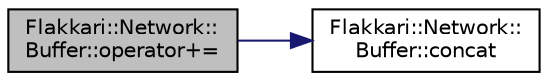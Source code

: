 digraph "Flakkari::Network::Buffer::operator+="
{
 // LATEX_PDF_SIZE
  edge [fontname="Helvetica",fontsize="10",labelfontname="Helvetica",labelfontsize="10"];
  node [fontname="Helvetica",fontsize="10",shape=record];
  rankdir="LR";
  Node1 [label="Flakkari::Network::\lBuffer::operator+=",height=0.2,width=0.4,color="black", fillcolor="grey75", style="filled", fontcolor="black",tooltip="Concatenate two buffers together."];
  Node1 -> Node2 [color="midnightblue",fontsize="10",style="solid",fontname="Helvetica"];
  Node2 [label="Flakkari::Network::\lBuffer::concat",height=0.2,width=0.4,color="black", fillcolor="white", style="filled",URL="$d4/df8/classFlakkari_1_1Network_1_1Buffer.html#a3460bc3e878b1387b5908a1dbeef50b8",tooltip="Concatenate two buffers together."];
}

